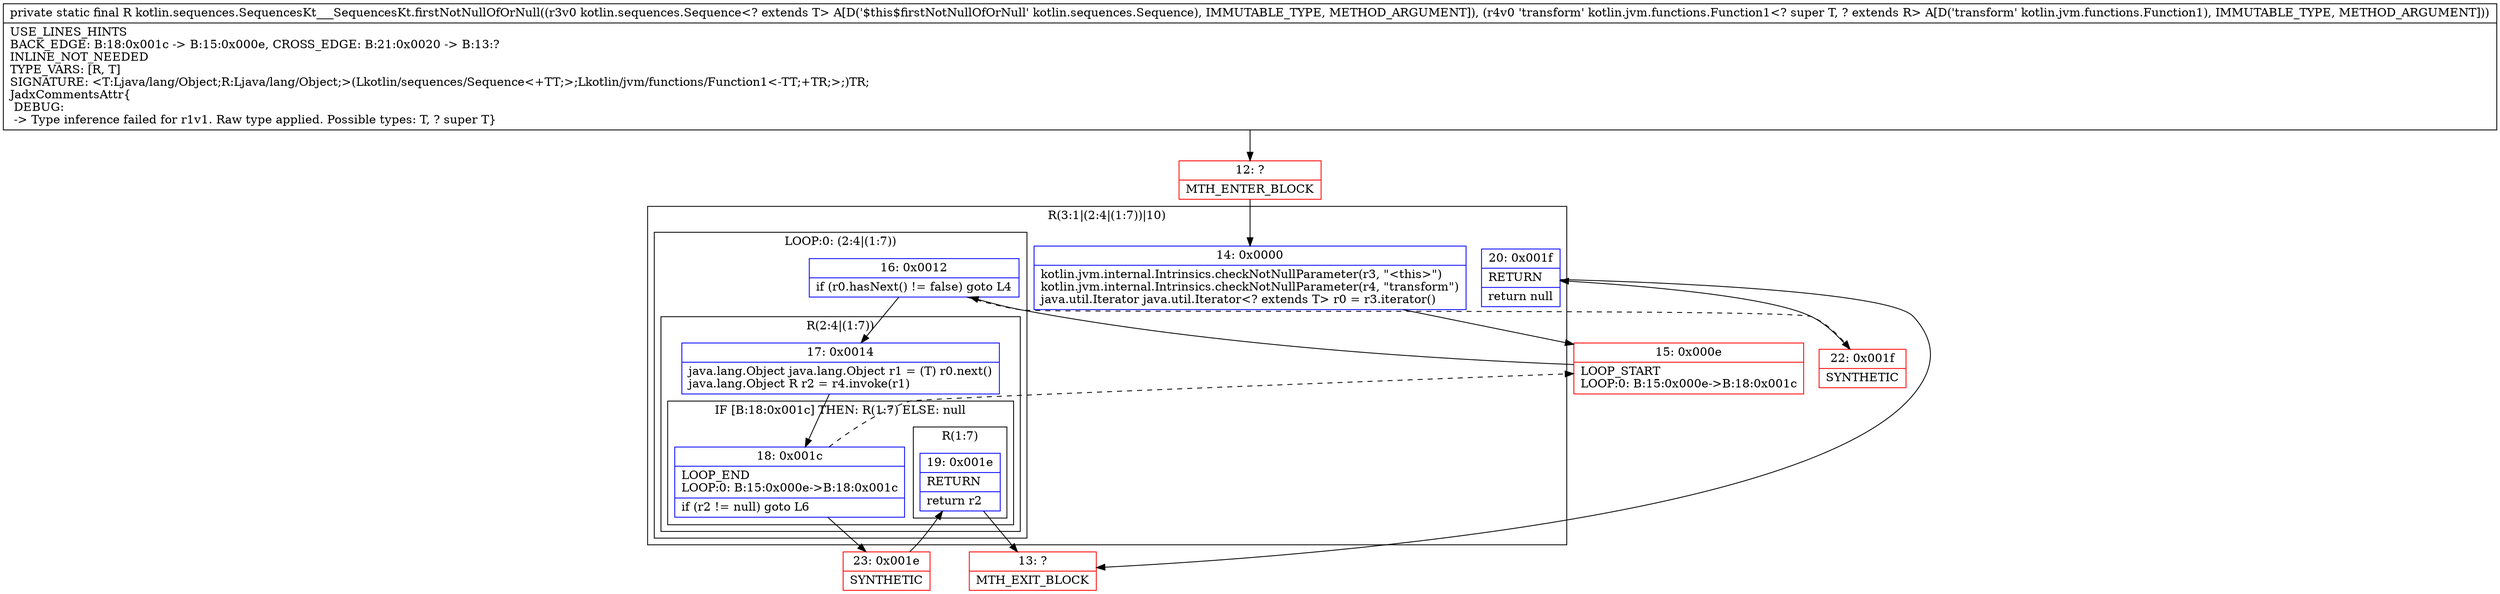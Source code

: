 digraph "CFG forkotlin.sequences.SequencesKt___SequencesKt.firstNotNullOfOrNull(Lkotlin\/sequences\/Sequence;Lkotlin\/jvm\/functions\/Function1;)Ljava\/lang\/Object;" {
subgraph cluster_Region_270505402 {
label = "R(3:1|(2:4|(1:7))|10)";
node [shape=record,color=blue];
Node_14 [shape=record,label="{14\:\ 0x0000|kotlin.jvm.internal.Intrinsics.checkNotNullParameter(r3, \"\<this\>\")\lkotlin.jvm.internal.Intrinsics.checkNotNullParameter(r4, \"transform\")\ljava.util.Iterator java.util.Iterator\<? extends T\> r0 = r3.iterator()\l}"];
subgraph cluster_LoopRegion_1387647487 {
label = "LOOP:0: (2:4|(1:7))";
node [shape=record,color=blue];
Node_16 [shape=record,label="{16\:\ 0x0012|if (r0.hasNext() != false) goto L4\l}"];
subgraph cluster_Region_1724916138 {
label = "R(2:4|(1:7))";
node [shape=record,color=blue];
Node_17 [shape=record,label="{17\:\ 0x0014|java.lang.Object java.lang.Object r1 = (T) r0.next()\ljava.lang.Object R r2 = r4.invoke(r1)\l}"];
subgraph cluster_IfRegion_178632013 {
label = "IF [B:18:0x001c] THEN: R(1:7) ELSE: null";
node [shape=record,color=blue];
Node_18 [shape=record,label="{18\:\ 0x001c|LOOP_END\lLOOP:0: B:15:0x000e\-\>B:18:0x001c\l|if (r2 != null) goto L6\l}"];
subgraph cluster_Region_1727742950 {
label = "R(1:7)";
node [shape=record,color=blue];
Node_19 [shape=record,label="{19\:\ 0x001e|RETURN\l|return r2\l}"];
}
}
}
}
Node_20 [shape=record,label="{20\:\ 0x001f|RETURN\l|return null\l}"];
}
Node_12 [shape=record,color=red,label="{12\:\ ?|MTH_ENTER_BLOCK\l}"];
Node_15 [shape=record,color=red,label="{15\:\ 0x000e|LOOP_START\lLOOP:0: B:15:0x000e\-\>B:18:0x001c\l}"];
Node_23 [shape=record,color=red,label="{23\:\ 0x001e|SYNTHETIC\l}"];
Node_13 [shape=record,color=red,label="{13\:\ ?|MTH_EXIT_BLOCK\l}"];
Node_22 [shape=record,color=red,label="{22\:\ 0x001f|SYNTHETIC\l}"];
MethodNode[shape=record,label="{private static final R kotlin.sequences.SequencesKt___SequencesKt.firstNotNullOfOrNull((r3v0 kotlin.sequences.Sequence\<? extends T\> A[D('$this$firstNotNullOfOrNull' kotlin.sequences.Sequence), IMMUTABLE_TYPE, METHOD_ARGUMENT]), (r4v0 'transform' kotlin.jvm.functions.Function1\<? super T, ? extends R\> A[D('transform' kotlin.jvm.functions.Function1), IMMUTABLE_TYPE, METHOD_ARGUMENT]))  | USE_LINES_HINTS\lBACK_EDGE: B:18:0x001c \-\> B:15:0x000e, CROSS_EDGE: B:21:0x0020 \-\> B:13:?\lINLINE_NOT_NEEDED\lTYPE_VARS: [R, T]\lSIGNATURE: \<T:Ljava\/lang\/Object;R:Ljava\/lang\/Object;\>(Lkotlin\/sequences\/Sequence\<+TT;\>;Lkotlin\/jvm\/functions\/Function1\<\-TT;+TR;\>;)TR;\lJadxCommentsAttr\{\l DEBUG: \l \-\> Type inference failed for r1v1. Raw type applied. Possible types: T, ? super T\}\l}"];
MethodNode -> Node_12;Node_14 -> Node_15;
Node_16 -> Node_17;
Node_16 -> Node_22[style=dashed];
Node_17 -> Node_18;
Node_18 -> Node_15[style=dashed];
Node_18 -> Node_23;
Node_19 -> Node_13;
Node_20 -> Node_13;
Node_12 -> Node_14;
Node_15 -> Node_16;
Node_23 -> Node_19;
Node_22 -> Node_20;
}

